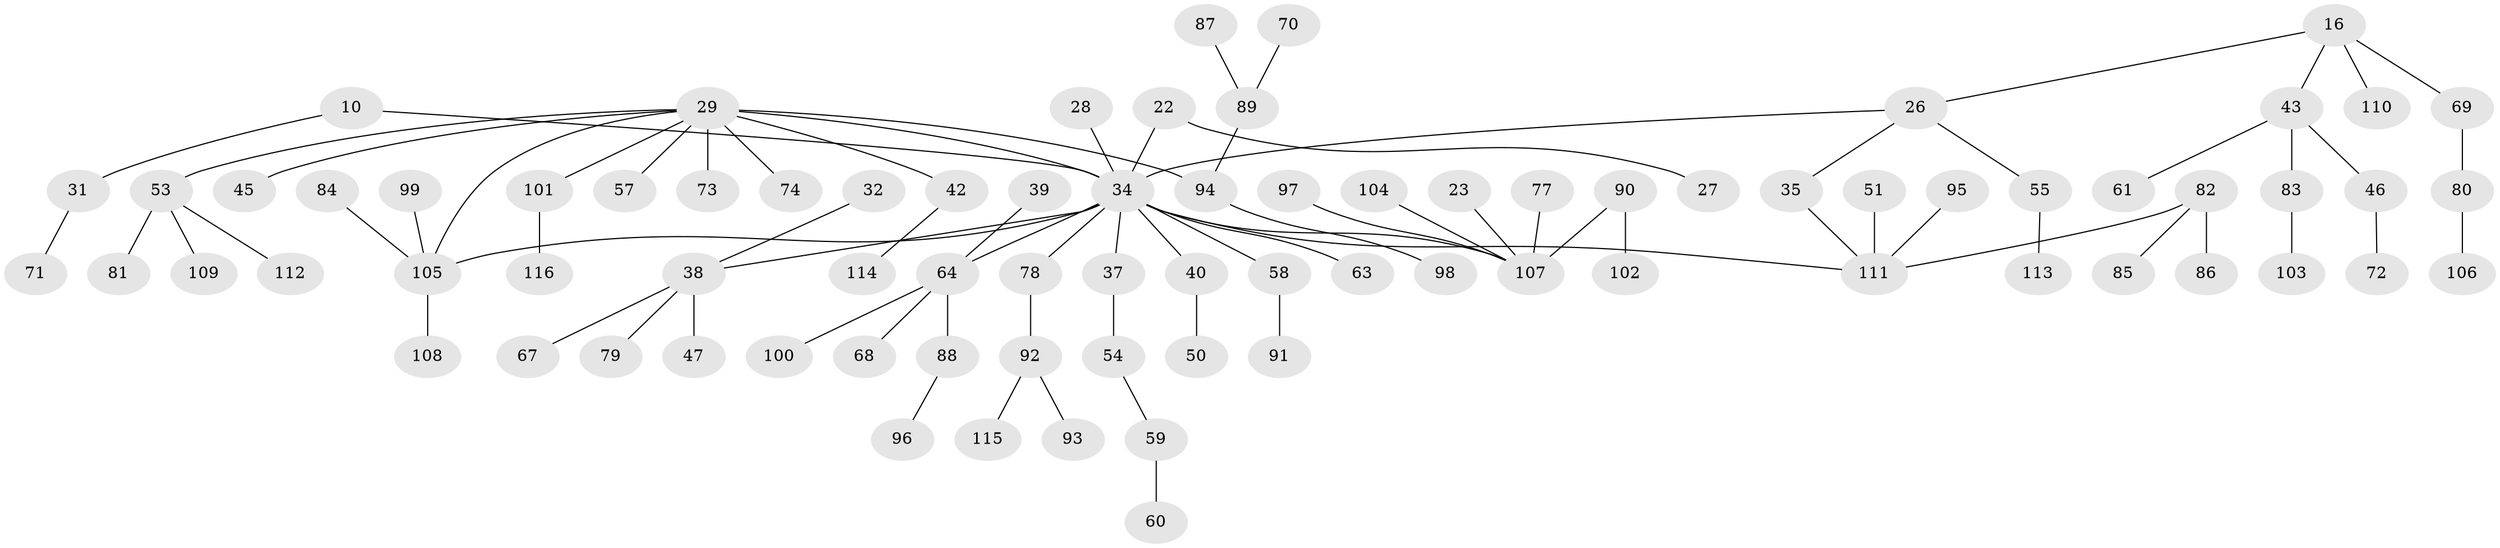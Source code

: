 // original degree distribution, {6: 0.02586206896551724, 4: 0.05172413793103448, 5: 0.0603448275862069, 3: 0.11206896551724138, 2: 0.25, 7: 0.008620689655172414, 1: 0.49137931034482757}
// Generated by graph-tools (version 1.1) at 2025/46/03/04/25 21:46:06]
// undirected, 81 vertices, 82 edges
graph export_dot {
graph [start="1"]
  node [color=gray90,style=filled];
  10;
  16 [super="+14"];
  22;
  23;
  26 [super="+6"];
  27;
  28;
  29 [super="+13+4+19"];
  31;
  32;
  34 [super="+7+5"];
  35 [super="+9"];
  37;
  38 [super="+8"];
  39;
  40;
  42 [super="+20"];
  43 [super="+18"];
  45;
  46;
  47;
  50;
  51;
  53;
  54;
  55;
  57;
  58;
  59;
  60;
  61;
  63;
  64 [super="+30"];
  67;
  68;
  69;
  70;
  71;
  72;
  73;
  74;
  77;
  78;
  79;
  80;
  81;
  82;
  83;
  84;
  85;
  86;
  87;
  88;
  89 [super="+56+65"];
  90 [super="+76"];
  91;
  92;
  93;
  94 [super="+36"];
  95;
  96;
  97;
  98;
  99;
  100;
  101;
  102;
  103;
  104;
  105 [super="+52+62+75+66"];
  106;
  107 [super="+12+24"];
  108;
  109;
  110;
  111 [super="+49"];
  112;
  113;
  114;
  115;
  116;
  10 -- 31;
  10 -- 34;
  16 -- 69;
  16 -- 26;
  16 -- 43;
  16 -- 110;
  22 -- 27;
  22 -- 34;
  23 -- 107;
  26 -- 34;
  26 -- 35;
  26 -- 55;
  28 -- 34;
  29 -- 101;
  29 -- 73;
  29 -- 45;
  29 -- 57;
  29 -- 74;
  29 -- 34 [weight=2];
  29 -- 53;
  29 -- 42;
  29 -- 94;
  29 -- 105;
  31 -- 71;
  32 -- 38;
  34 -- 37;
  34 -- 111;
  34 -- 40;
  34 -- 78;
  34 -- 58;
  34 -- 63;
  34 -- 38;
  34 -- 107 [weight=2];
  34 -- 64;
  34 -- 105;
  35 -- 111;
  37 -- 54;
  38 -- 47;
  38 -- 67;
  38 -- 79;
  39 -- 64;
  40 -- 50;
  42 -- 114;
  43 -- 83;
  43 -- 46;
  43 -- 61;
  46 -- 72;
  51 -- 111;
  53 -- 81;
  53 -- 109;
  53 -- 112;
  54 -- 59;
  55 -- 113;
  58 -- 91;
  59 -- 60;
  64 -- 88;
  64 -- 100;
  64 -- 68;
  69 -- 80;
  70 -- 89;
  77 -- 107;
  78 -- 92;
  80 -- 106;
  82 -- 85;
  82 -- 86;
  82 -- 111;
  83 -- 103;
  84 -- 105;
  87 -- 89;
  88 -- 96;
  89 -- 94;
  90 -- 107;
  90 -- 102;
  92 -- 93;
  92 -- 115;
  94 -- 98;
  95 -- 111;
  97 -- 107;
  99 -- 105;
  101 -- 116;
  104 -- 107;
  105 -- 108;
}
